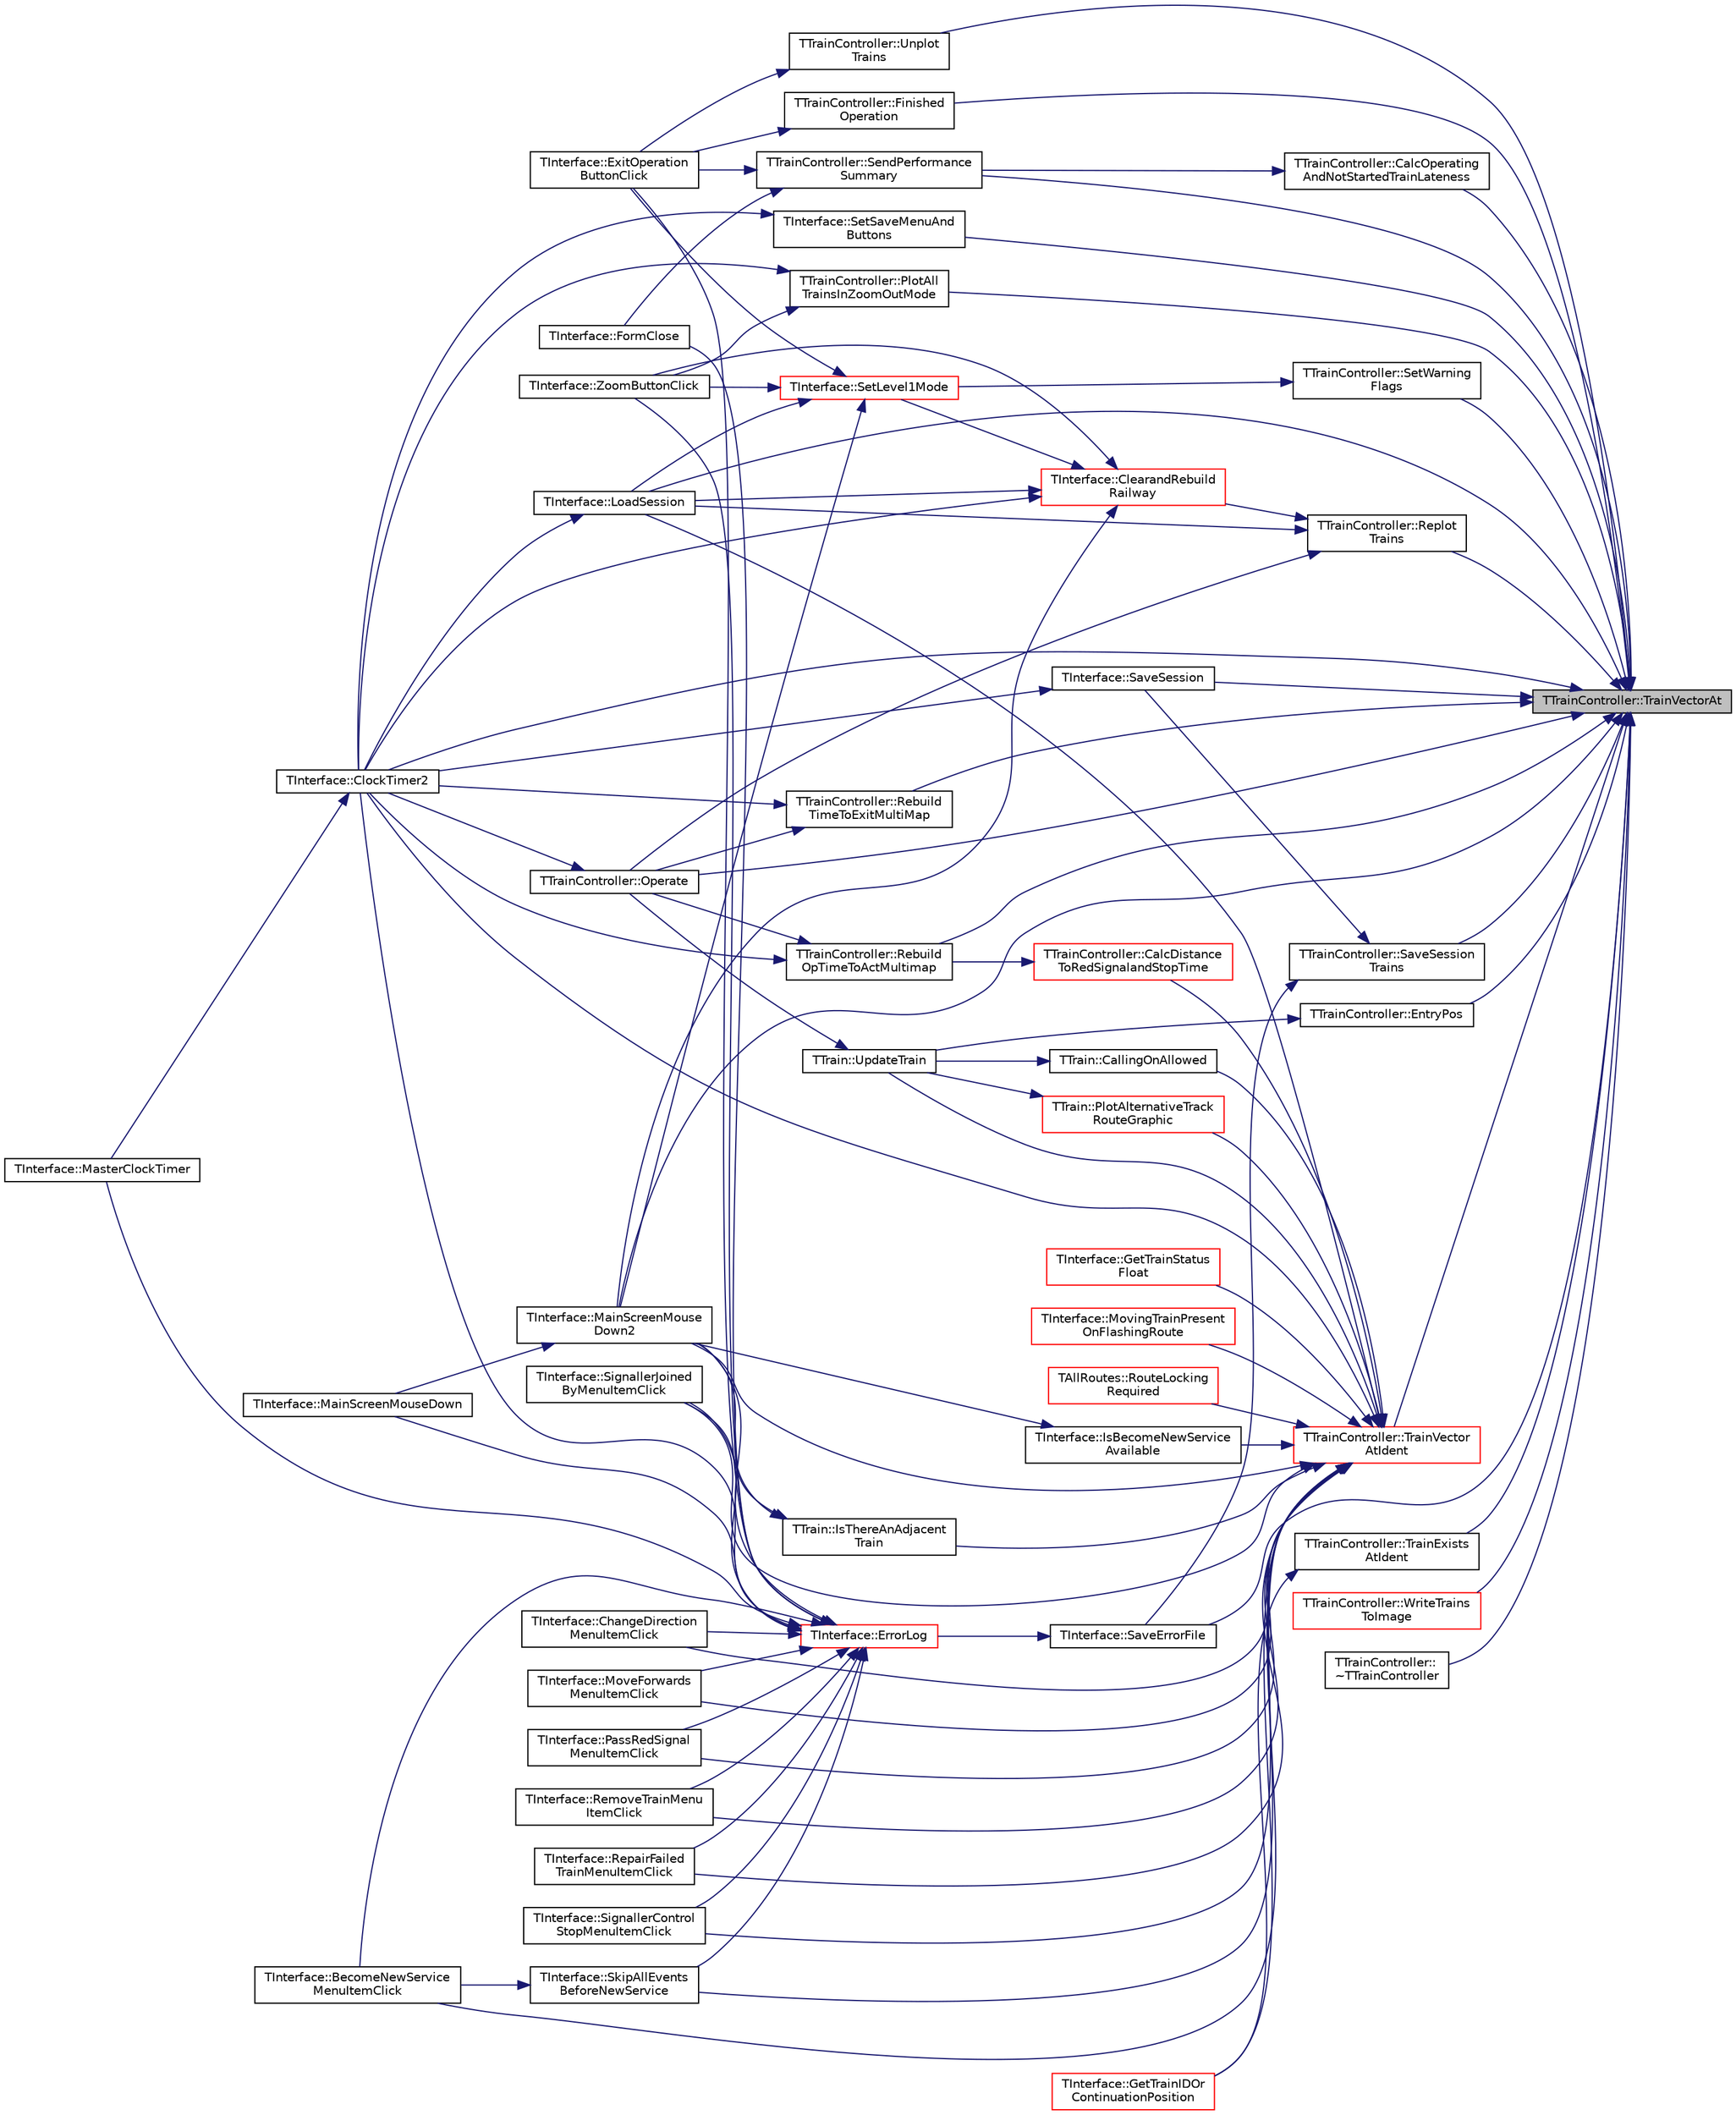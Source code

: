 digraph "TTrainController::TrainVectorAt"
{
 // INTERACTIVE_SVG=YES
 // LATEX_PDF_SIZE
  edge [fontname="Helvetica",fontsize="10",labelfontname="Helvetica",labelfontsize="10"];
  node [fontname="Helvetica",fontsize="10",shape=record];
  rankdir="RL";
  Node1 [label="TTrainController::TrainVectorAt",height=0.2,width=0.4,color="black", fillcolor="grey75", style="filled", fontcolor="black",tooltip="Return a reference to the train at position VecPos in the TrainVector, carries out range checking on ..."];
  Node1 -> Node2 [dir="back",color="midnightblue",fontsize="10",style="solid",fontname="Helvetica"];
  Node2 [label="TTrainController::CalcOperating\lAndNotStartedTrainLateness",height=0.2,width=0.4,color="black", fillcolor="white", style="filled",URL="$class_t_train_controller.html#aadffada34a23350d7773bc7735e423a1",tooltip="calculates additional lateness values for trains that haven't reached their destinations yet"];
  Node2 -> Node3 [dir="back",color="midnightblue",fontsize="10",style="solid",fontname="Helvetica"];
  Node3 [label="TTrainController::SendPerformance\lSummary",height=0.2,width=0.4,color="black", fillcolor="white", style="filled",URL="$class_t_train_controller.html#af6c6e1e1236559f07b29b069d4377690",tooltip="At the end of operation a summary of overall performance is sent to the performance file by this func..."];
  Node3 -> Node4 [dir="back",color="midnightblue",fontsize="10",style="solid",fontname="Helvetica"];
  Node4 [label="TInterface::ExitOperation\lButtonClick",height=0.2,width=0.4,color="black", fillcolor="white", style="filled",URL="$class_t_interface.html#a3e59d6f1f39ffe34a9d6e7bf930acbff",tooltip=" "];
  Node3 -> Node5 [dir="back",color="midnightblue",fontsize="10",style="solid",fontname="Helvetica"];
  Node5 [label="TInterface::FormClose",height=0.2,width=0.4,color="black", fillcolor="white", style="filled",URL="$class_t_interface.html#ad1418f26381a91c4333c3947585ed60e",tooltip=" "];
  Node1 -> Node6 [dir="back",color="midnightblue",fontsize="10",style="solid",fontname="Helvetica"];
  Node6 [label="TInterface::ClockTimer2",height=0.2,width=0.4,color="black", fillcolor="white", style="filled",URL="$class_t_interface.html#a6139ffb52492eb89e5487a8a3cd647b5",tooltip="The main loop, called every clock tick via MasterClockTimer."];
  Node6 -> Node7 [dir="back",color="midnightblue",fontsize="10",style="solid",fontname="Helvetica"];
  Node7 [label="TInterface::MasterClockTimer",height=0.2,width=0.4,color="black", fillcolor="white", style="filled",URL="$class_t_interface.html#ace30a12d923fc7fb489afabb0a09aa4f",tooltip=" "];
  Node1 -> Node8 [dir="back",color="midnightblue",fontsize="10",style="solid",fontname="Helvetica"];
  Node8 [label="TTrainController::EntryPos",height=0.2,width=0.4,color="black", fillcolor="white", style="filled",URL="$class_t_train_controller.html#aa60ab73bef848c5458cdf0217092aef8",tooltip="Return the track entry link (Link[]) array position for the given train on track element at track vec..."];
  Node8 -> Node9 [dir="back",color="midnightblue",fontsize="10",style="solid",fontname="Helvetica"];
  Node9 [label="TTrain::UpdateTrain",height=0.2,width=0.4,color="black", fillcolor="white", style="filled",URL="$class_t_train.html#a89ad640ecf8f5163c40727b4e28575fc",tooltip="Major function called at each clock tick for each train & handles all train movement & associated act..."];
  Node9 -> Node10 [dir="back",color="midnightblue",fontsize="10",style="solid",fontname="Helvetica"];
  Node10 [label="TTrainController::Operate",height=0.2,width=0.4,color="black", fillcolor="white", style="filled",URL="$class_t_train_controller.html#a20a1576dea1d86ed78fc5e9f46343481",tooltip="called every clock tick to introduce new trains and update existing trains"];
  Node10 -> Node6 [dir="back",color="midnightblue",fontsize="10",style="solid",fontname="Helvetica"];
  Node1 -> Node11 [dir="back",color="midnightblue",fontsize="10",style="solid",fontname="Helvetica"];
  Node11 [label="TTrainController::Finished\lOperation",height=0.2,width=0.4,color="black", fillcolor="white", style="filled",URL="$class_t_train_controller.html#a07d3d10bf08d4e916b652d676c917335",tooltip="called when exiting operation mode to delete all trains and timetable data etc"];
  Node11 -> Node4 [dir="back",color="midnightblue",fontsize="10",style="solid",fontname="Helvetica"];
  Node1 -> Node12 [dir="back",color="midnightblue",fontsize="10",style="solid",fontname="Helvetica"];
  Node12 [label="TInterface::LoadSession",height=0.2,width=0.4,color="black", fillcolor="white", style="filled",URL="$class_t_interface.html#a636b1b4bd29f2678a3290ed2d282f1c2",tooltip="Load a session file."];
  Node12 -> Node6 [dir="back",color="midnightblue",fontsize="10",style="solid",fontname="Helvetica"];
  Node1 -> Node13 [dir="back",color="midnightblue",fontsize="10",style="solid",fontname="Helvetica"];
  Node13 [label="TInterface::MainScreenMouse\lDown2",height=0.2,width=0.4,color="black", fillcolor="white", style="filled",URL="$class_t_interface.html#abf07d5edc1507de381825f17620748b2",tooltip="Called when mouse button clicked in zoom-in mode."];
  Node13 -> Node14 [dir="back",color="midnightblue",fontsize="10",style="solid",fontname="Helvetica"];
  Node14 [label="TInterface::MainScreenMouseDown",height=0.2,width=0.4,color="black", fillcolor="white", style="filled",URL="$class_t_interface.html#a7f37862fb9e01e1328d9fd3fd8c50094",tooltip=" "];
  Node1 -> Node10 [dir="back",color="midnightblue",fontsize="10",style="solid",fontname="Helvetica"];
  Node1 -> Node15 [dir="back",color="midnightblue",fontsize="10",style="solid",fontname="Helvetica"];
  Node15 [label="TTrainController::PlotAll\lTrainsInZoomOutMode",height=0.2,width=0.4,color="black", fillcolor="white", style="filled",URL="$class_t_train_controller.html#a2f9cd71b60b45de8380f5fad7bbd5dd8",tooltip="Plots all trains on screen in zoomed-out mode, state of 'Flash' determines whether the flashing train..."];
  Node15 -> Node6 [dir="back",color="midnightblue",fontsize="10",style="solid",fontname="Helvetica"];
  Node15 -> Node16 [dir="back",color="midnightblue",fontsize="10",style="solid",fontname="Helvetica"];
  Node16 [label="TInterface::ZoomButtonClick",height=0.2,width=0.4,color="black", fillcolor="white", style="filled",URL="$class_t_interface.html#a08305797df7dfbdd16b3e8900c33e0bc",tooltip=" "];
  Node1 -> Node17 [dir="back",color="midnightblue",fontsize="10",style="solid",fontname="Helvetica"];
  Node17 [label="TTrainController::Rebuild\lOpTimeToActMultimap",height=0.2,width=0.4,color="black", fillcolor="white", style="filled",URL="$class_t_train_controller.html#a0e16b9cb91bb29f83bffc7ae3461200d",tooltip="new v2.2.0 for OperatorActionPanel (OperatorActionPanel changed for ActionsDueForm at v2...."];
  Node17 -> Node6 [dir="back",color="midnightblue",fontsize="10",style="solid",fontname="Helvetica"];
  Node17 -> Node10 [dir="back",color="midnightblue",fontsize="10",style="solid",fontname="Helvetica"];
  Node1 -> Node18 [dir="back",color="midnightblue",fontsize="10",style="solid",fontname="Helvetica"];
  Node18 [label="TTrainController::Rebuild\lTimeToExitMultiMap",height=0.2,width=0.4,color="black", fillcolor="white", style="filled",URL="$class_t_train_controller.html#adda46770e73214b896de94d98f9e2692",tooltip="new for multiplayer"];
  Node18 -> Node6 [dir="back",color="midnightblue",fontsize="10",style="solid",fontname="Helvetica"];
  Node18 -> Node10 [dir="back",color="midnightblue",fontsize="10",style="solid",fontname="Helvetica"];
  Node1 -> Node19 [dir="back",color="midnightblue",fontsize="10",style="solid",fontname="Helvetica"];
  Node19 [label="TTrainController::Replot\lTrains",height=0.2,width=0.4,color="black", fillcolor="white", style="filled",URL="$class_t_train_controller.html#a47676de8fc677dbcabf565569cb1435c",tooltip="plot all trains on the display"];
  Node19 -> Node20 [dir="back",color="midnightblue",fontsize="10",style="solid",fontname="Helvetica"];
  Node20 [label="TInterface::ClearandRebuild\lRailway",height=0.2,width=0.4,color="red", fillcolor="white", style="filled",URL="$class_t_interface.html#aaa05ac95703a25e1fb4863779854967c",tooltip="< Sets the information panel message for zoom-out or paused modes"];
  Node20 -> Node6 [dir="back",color="midnightblue",fontsize="10",style="solid",fontname="Helvetica"];
  Node20 -> Node12 [dir="back",color="midnightblue",fontsize="10",style="solid",fontname="Helvetica"];
  Node20 -> Node13 [dir="back",color="midnightblue",fontsize="10",style="solid",fontname="Helvetica"];
  Node20 -> Node60 [dir="back",color="midnightblue",fontsize="10",style="solid",fontname="Helvetica"];
  Node60 [label="TInterface::SetLevel1Mode",height=0.2,width=0.4,color="red", fillcolor="white", style="filled",URL="$class_t_interface.html#acf77f2eeeac0775fde4f25ba46099e0b",tooltip="Sets the Level1 user mode, using the Level1Mode variable to determine the mode."];
  Node60 -> Node4 [dir="back",color="midnightblue",fontsize="10",style="solid",fontname="Helvetica"];
  Node60 -> Node12 [dir="back",color="midnightblue",fontsize="10",style="solid",fontname="Helvetica"];
  Node60 -> Node13 [dir="back",color="midnightblue",fontsize="10",style="solid",fontname="Helvetica"];
  Node60 -> Node16 [dir="back",color="midnightblue",fontsize="10",style="solid",fontname="Helvetica"];
  Node20 -> Node16 [dir="back",color="midnightblue",fontsize="10",style="solid",fontname="Helvetica"];
  Node19 -> Node12 [dir="back",color="midnightblue",fontsize="10",style="solid",fontname="Helvetica"];
  Node19 -> Node10 [dir="back",color="midnightblue",fontsize="10",style="solid",fontname="Helvetica"];
  Node1 -> Node133 [dir="back",color="midnightblue",fontsize="10",style="solid",fontname="Helvetica"];
  Node133 [label="TInterface::SaveErrorFile",height=0.2,width=0.4,color="black", fillcolor="white", style="filled",URL="$class_t_interface.html#a0109f801142d4fa3becae22e23b84163",tooltip="Save the error log after an error has been thrown - no need for a caller."];
  Node133 -> Node134 [dir="back",color="midnightblue",fontsize="10",style="solid",fontname="Helvetica"];
  Node134 [label="TInterface::ErrorLog",height=0.2,width=0.4,color="red", fillcolor="white", style="filled",URL="$class_t_interface.html#a4f3a25665e2266441217849f947a1adf",tooltip="The error logging routine, called when an error is detected."];
  Node134 -> Node137 [dir="back",color="midnightblue",fontsize="10",style="solid",fontname="Helvetica"];
  Node137 [label="TInterface::BecomeNewService\lMenuItemClick",height=0.2,width=0.4,color="black", fillcolor="white", style="filled",URL="$class_t_interface.html#a0e9af41ff305fe2813385fce38b73206",tooltip=" "];
  Node134 -> Node139 [dir="back",color="midnightblue",fontsize="10",style="solid",fontname="Helvetica"];
  Node139 [label="TInterface::ChangeDirection\lMenuItemClick",height=0.2,width=0.4,color="black", fillcolor="white", style="filled",URL="$class_t_interface.html#aaaf32c3c815553f7ba70698e0f0071bb",tooltip=" "];
  Node134 -> Node6 [dir="back",color="midnightblue",fontsize="10",style="solid",fontname="Helvetica"];
  Node134 -> Node4 [dir="back",color="midnightblue",fontsize="10",style="solid",fontname="Helvetica"];
  Node134 -> Node5 [dir="back",color="midnightblue",fontsize="10",style="solid",fontname="Helvetica"];
  Node134 -> Node14 [dir="back",color="midnightblue",fontsize="10",style="solid",fontname="Helvetica"];
  Node134 -> Node13 [dir="back",color="midnightblue",fontsize="10",style="solid",fontname="Helvetica"];
  Node134 -> Node7 [dir="back",color="midnightblue",fontsize="10",style="solid",fontname="Helvetica"];
  Node134 -> Node155 [dir="back",color="midnightblue",fontsize="10",style="solid",fontname="Helvetica"];
  Node155 [label="TInterface::MoveForwards\lMenuItemClick",height=0.2,width=0.4,color="black", fillcolor="white", style="filled",URL="$class_t_interface.html#a50478cade5cae721121f5902528987a7",tooltip=" "];
  Node134 -> Node172 [dir="back",color="midnightblue",fontsize="10",style="solid",fontname="Helvetica"];
  Node172 [label="TInterface::PassRedSignal\lMenuItemClick",height=0.2,width=0.4,color="black", fillcolor="white", style="filled",URL="$class_t_interface.html#ad7aaed58c91a9ad9598e17fa615024da",tooltip=" "];
  Node134 -> Node176 [dir="back",color="midnightblue",fontsize="10",style="solid",fontname="Helvetica"];
  Node176 [label="TInterface::RemoveTrainMenu\lItemClick",height=0.2,width=0.4,color="black", fillcolor="white", style="filled",URL="$class_t_interface.html#a921ff57bd9af8acdd79a7c99d4839218",tooltip=" "];
  Node134 -> Node177 [dir="back",color="midnightblue",fontsize="10",style="solid",fontname="Helvetica"];
  Node177 [label="TInterface::RepairFailed\lTrainMenuItemClick",height=0.2,width=0.4,color="black", fillcolor="white", style="filled",URL="$class_t_interface.html#ad3ddf42d51934815002002a770df766a",tooltip=" "];
  Node134 -> Node182 [dir="back",color="midnightblue",fontsize="10",style="solid",fontname="Helvetica"];
  Node182 [label="TInterface::SignallerControl\lStopMenuItemClick",height=0.2,width=0.4,color="black", fillcolor="white", style="filled",URL="$class_t_interface.html#a2313bac2c5c5ac3f8b91c46166e35b97",tooltip=" "];
  Node134 -> Node183 [dir="back",color="midnightblue",fontsize="10",style="solid",fontname="Helvetica"];
  Node183 [label="TInterface::SignallerJoined\lByMenuItemClick",height=0.2,width=0.4,color="black", fillcolor="white", style="filled",URL="$class_t_interface.html#ad493289c9c9aa2e4d4e39329e80cc47c",tooltip=" "];
  Node134 -> Node186 [dir="back",color="midnightblue",fontsize="10",style="solid",fontname="Helvetica"];
  Node186 [label="TInterface::SkipAllEvents\lBeforeNewService",height=0.2,width=0.4,color="black", fillcolor="white", style="filled",URL="$class_t_interface.html#a5b0d274cb60e7c9e9329559cf25a4475",tooltip="Called for diagnostic purposes when keys CTRL ALT 4 pressed."];
  Node186 -> Node137 [dir="back",color="midnightblue",fontsize="10",style="solid",fontname="Helvetica"];
  Node134 -> Node16 [dir="back",color="midnightblue",fontsize="10",style="solid",fontname="Helvetica"];
  Node1 -> Node220 [dir="back",color="midnightblue",fontsize="10",style="solid",fontname="Helvetica"];
  Node220 [label="TInterface::SaveSession",height=0.2,width=0.4,color="black", fillcolor="white", style="filled",URL="$class_t_interface.html#a3362cfff4fa746fdb4871fe9d6c5ba25",tooltip="Save a session file - see LoadSession for details of additions to the session file."];
  Node220 -> Node6 [dir="back",color="midnightblue",fontsize="10",style="solid",fontname="Helvetica"];
  Node1 -> Node221 [dir="back",color="midnightblue",fontsize="10",style="solid",fontname="Helvetica"];
  Node221 [label="TTrainController::SaveSession\lTrains",height=0.2,width=0.4,color="black", fillcolor="white", style="filled",URL="$class_t_train_controller.html#afa594bfc6b628d21d02a31c3a13c3a0a",tooltip="save trains to a session file"];
  Node221 -> Node133 [dir="back",color="midnightblue",fontsize="10",style="solid",fontname="Helvetica"];
  Node221 -> Node220 [dir="back",color="midnightblue",fontsize="10",style="solid",fontname="Helvetica"];
  Node1 -> Node3 [dir="back",color="midnightblue",fontsize="10",style="solid",fontname="Helvetica"];
  Node1 -> Node222 [dir="back",color="midnightblue",fontsize="10",style="solid",fontname="Helvetica"];
  Node222 [label="TInterface::SetSaveMenuAnd\lButtons",height=0.2,width=0.4,color="black", fillcolor="white", style="filled",URL="$class_t_interface.html#afeb3a4236e5cfa7e93d7d5167304f937",tooltip="Called during the ClockTimer2 function to set screen boundaries, buttons & menu items."];
  Node222 -> Node6 [dir="back",color="midnightblue",fontsize="10",style="solid",fontname="Helvetica"];
  Node1 -> Node223 [dir="back",color="midnightblue",fontsize="10",style="solid",fontname="Helvetica"];
  Node223 [label="TTrainController::SetWarning\lFlags",height=0.2,width=0.4,color="black", fillcolor="white", style="filled",URL="$class_t_train_controller.html#a29c49509e56368954ca3334a37648a7a",tooltip="This sets all the warning flags (CrashWarning, DerailWarning etc) to their required states after a se..."];
  Node223 -> Node60 [dir="back",color="midnightblue",fontsize="10",style="solid",fontname="Helvetica"];
  Node1 -> Node224 [dir="back",color="midnightblue",fontsize="10",style="solid",fontname="Helvetica"];
  Node224 [label="TTrainController::TrainExists\lAtIdent",height=0.2,width=0.4,color="black", fillcolor="white", style="filled",URL="$class_t_train_controller.html#ab98eb9e3dd43fb5028c6cda88ae929f2",tooltip="new at v2.4.0 return true if find the train (added at v2.4.0 as can select a removed train in Actions..."];
  Node224 -> Node225 [dir="back",color="midnightblue",fontsize="10",style="solid",fontname="Helvetica"];
  Node225 [label="TInterface::GetTrainIDOr\lContinuationPosition",height=0.2,width=0.4,color="red", fillcolor="white", style="filled",URL="$class_t_interface.html#a67d3c81296085e3b657e7d05dca94e23",tooltip="Used in actions due panel to identify the train or continuation, added at v2.6.2 so can use for actio..."];
  Node1 -> Node227 [dir="back",color="midnightblue",fontsize="10",style="solid",fontname="Helvetica"];
  Node227 [label="TTrainController::TrainVector\lAtIdent",height=0.2,width=0.4,color="red", fillcolor="white", style="filled",URL="$class_t_train_controller.html#a4d5de42d6e9e92191241963599581210",tooltip="Return a reference to the train with ID TrainID, carries out validity checking on TrainID."];
  Node227 -> Node137 [dir="back",color="midnightblue",fontsize="10",style="solid",fontname="Helvetica"];
  Node227 -> Node228 [dir="back",color="midnightblue",fontsize="10",style="solid",fontname="Helvetica"];
  Node228 [label="TTrainController::CalcDistance\lToRedSignalandStopTime",height=0.2,width=0.4,color="red", fillcolor="white", style="filled",URL="$class_t_train_controller.html#a9fa0023214c894b378c929311da6c185",tooltip="new v2.2.0 (DistanceToExit added for multiplayer), calcs distances to red signal & exit,..."];
  Node228 -> Node17 [dir="back",color="midnightblue",fontsize="10",style="solid",fontname="Helvetica"];
  Node227 -> Node230 [dir="back",color="midnightblue",fontsize="10",style="solid",fontname="Helvetica"];
  Node230 [label="TTrain::CallingOnAllowed",height=0.2,width=0.4,color="black", fillcolor="white", style="filled",URL="$class_t_train.html#a4524b72ef62ef2c1375f58fac05929ee",tooltip="True if the train can be called on at its current position - see detail in .cpp file."];
  Node230 -> Node9 [dir="back",color="midnightblue",fontsize="10",style="solid",fontname="Helvetica"];
  Node227 -> Node139 [dir="back",color="midnightblue",fontsize="10",style="solid",fontname="Helvetica"];
  Node227 -> Node6 [dir="back",color="midnightblue",fontsize="10",style="solid",fontname="Helvetica"];
  Node227 -> Node225 [dir="back",color="midnightblue",fontsize="10",style="solid",fontname="Helvetica"];
  Node227 -> Node231 [dir="back",color="midnightblue",fontsize="10",style="solid",fontname="Helvetica"];
  Node231 [label="TInterface::GetTrainStatus\lFloat",height=0.2,width=0.4,color="red", fillcolor="white", style="filled",URL="$class_t_interface.html#a51b94ffa3dc90fe4e3bec2f1ae28074e",tooltip="used for floating window to display train status"];
  Node227 -> Node232 [dir="back",color="midnightblue",fontsize="10",style="solid",fontname="Helvetica"];
  Node232 [label="TInterface::IsBecomeNewService\lAvailable",height=0.2,width=0.4,color="black", fillcolor="white", style="filled",URL="$class_t_interface.html#a36604fa81623b72c7faeb412950ec95e",tooltip="Check to see if a BecomeNewService popup otion is available - i.e stopped at location,..."];
  Node232 -> Node13 [dir="back",color="midnightblue",fontsize="10",style="solid",fontname="Helvetica"];
  Node227 -> Node233 [dir="back",color="midnightblue",fontsize="10",style="solid",fontname="Helvetica"];
  Node233 [label="TTrain::IsThereAnAdjacent\lTrain",height=0.2,width=0.4,color="black", fillcolor="white", style="filled",URL="$class_t_train.html#aa76cf279cc5cc86bccf44eae2a03df26",tooltip=" "];
  Node233 -> Node13 [dir="back",color="midnightblue",fontsize="10",style="solid",fontname="Helvetica"];
  Node233 -> Node183 [dir="back",color="midnightblue",fontsize="10",style="solid",fontname="Helvetica"];
  Node227 -> Node12 [dir="back",color="midnightblue",fontsize="10",style="solid",fontname="Helvetica"];
  Node227 -> Node13 [dir="back",color="midnightblue",fontsize="10",style="solid",fontname="Helvetica"];
  Node227 -> Node155 [dir="back",color="midnightblue",fontsize="10",style="solid",fontname="Helvetica"];
  Node227 -> Node234 [dir="back",color="midnightblue",fontsize="10",style="solid",fontname="Helvetica"];
  Node234 [label="TInterface::MovingTrainPresent\lOnFlashingRoute",height=0.2,width=0.4,color="red", fillcolor="white", style="filled",URL="$class_t_interface.html#a1cd9f01bcbcc37fb31712b7007d04dac",tooltip="Examines a flashing route (i.e. one being set) and returns true if a moving train is detected on it a..."];
  Node227 -> Node172 [dir="back",color="midnightblue",fontsize="10",style="solid",fontname="Helvetica"];
  Node227 -> Node235 [dir="back",color="midnightblue",fontsize="10",style="solid",fontname="Helvetica"];
  Node235 [label="TTrain::PlotAlternativeTrack\lRouteGraphic",height=0.2,width=0.4,color="red", fillcolor="white", style="filled",URL="$class_t_train.html#aa21e18b3085773ca8351c446911611c1",tooltip="When a train moves off a bridge the other track may contain a route or have a train on it that has be..."];
  Node235 -> Node9 [dir="back",color="midnightblue",fontsize="10",style="solid",fontname="Helvetica"];
  Node227 -> Node176 [dir="back",color="midnightblue",fontsize="10",style="solid",fontname="Helvetica"];
  Node227 -> Node177 [dir="back",color="midnightblue",fontsize="10",style="solid",fontname="Helvetica"];
  Node227 -> Node246 [dir="back",color="midnightblue",fontsize="10",style="solid",fontname="Helvetica"];
  Node246 [label="TAllRoutes::RouteLocking\lRequired",height=0.2,width=0.4,color="red", fillcolor="white", style="filled",URL="$class_t_all_routes.html#a38ede0231e26c62498999d1873d547a2",tooltip="Route locking is required (returns true) if a moving train is within 3 signals back from the RouteTru..."];
  Node227 -> Node182 [dir="back",color="midnightblue",fontsize="10",style="solid",fontname="Helvetica"];
  Node227 -> Node183 [dir="back",color="midnightblue",fontsize="10",style="solid",fontname="Helvetica"];
  Node227 -> Node186 [dir="back",color="midnightblue",fontsize="10",style="solid",fontname="Helvetica"];
  Node227 -> Node9 [dir="back",color="midnightblue",fontsize="10",style="solid",fontname="Helvetica"];
  Node1 -> Node245 [dir="back",color="midnightblue",fontsize="10",style="solid",fontname="Helvetica"];
  Node245 [label="TTrainController::Unplot\lTrains",height=0.2,width=0.4,color="black", fillcolor="white", style="filled",URL="$class_t_train_controller.html#a7e2abfcc38e51933883d959c4155aca0",tooltip="unplot all trains from screen"];
  Node245 -> Node4 [dir="back",color="midnightblue",fontsize="10",style="solid",fontname="Helvetica"];
  Node1 -> Node260 [dir="back",color="midnightblue",fontsize="10",style="solid",fontname="Helvetica"];
  Node260 [label="TTrainController::WriteTrains\lToImage",height=0.2,width=0.4,color="red", fillcolor="white", style="filled",URL="$class_t_train_controller.html#aa5e441a9ec80e5076b2c05c2bb6f3fd3",tooltip="Called by TInterface::SaveOperatingImage1Click) to write all trains to the image file."];
  Node1 -> Node262 [dir="back",color="midnightblue",fontsize="10",style="solid",fontname="Helvetica"];
  Node262 [label="TTrainController::\l~TTrainController",height=0.2,width=0.4,color="black", fillcolor="white", style="filled",URL="$class_t_train_controller.html#ad6cbfb50d0fddf2c6b43a1604da3b746",tooltip="Destructor."];
}
